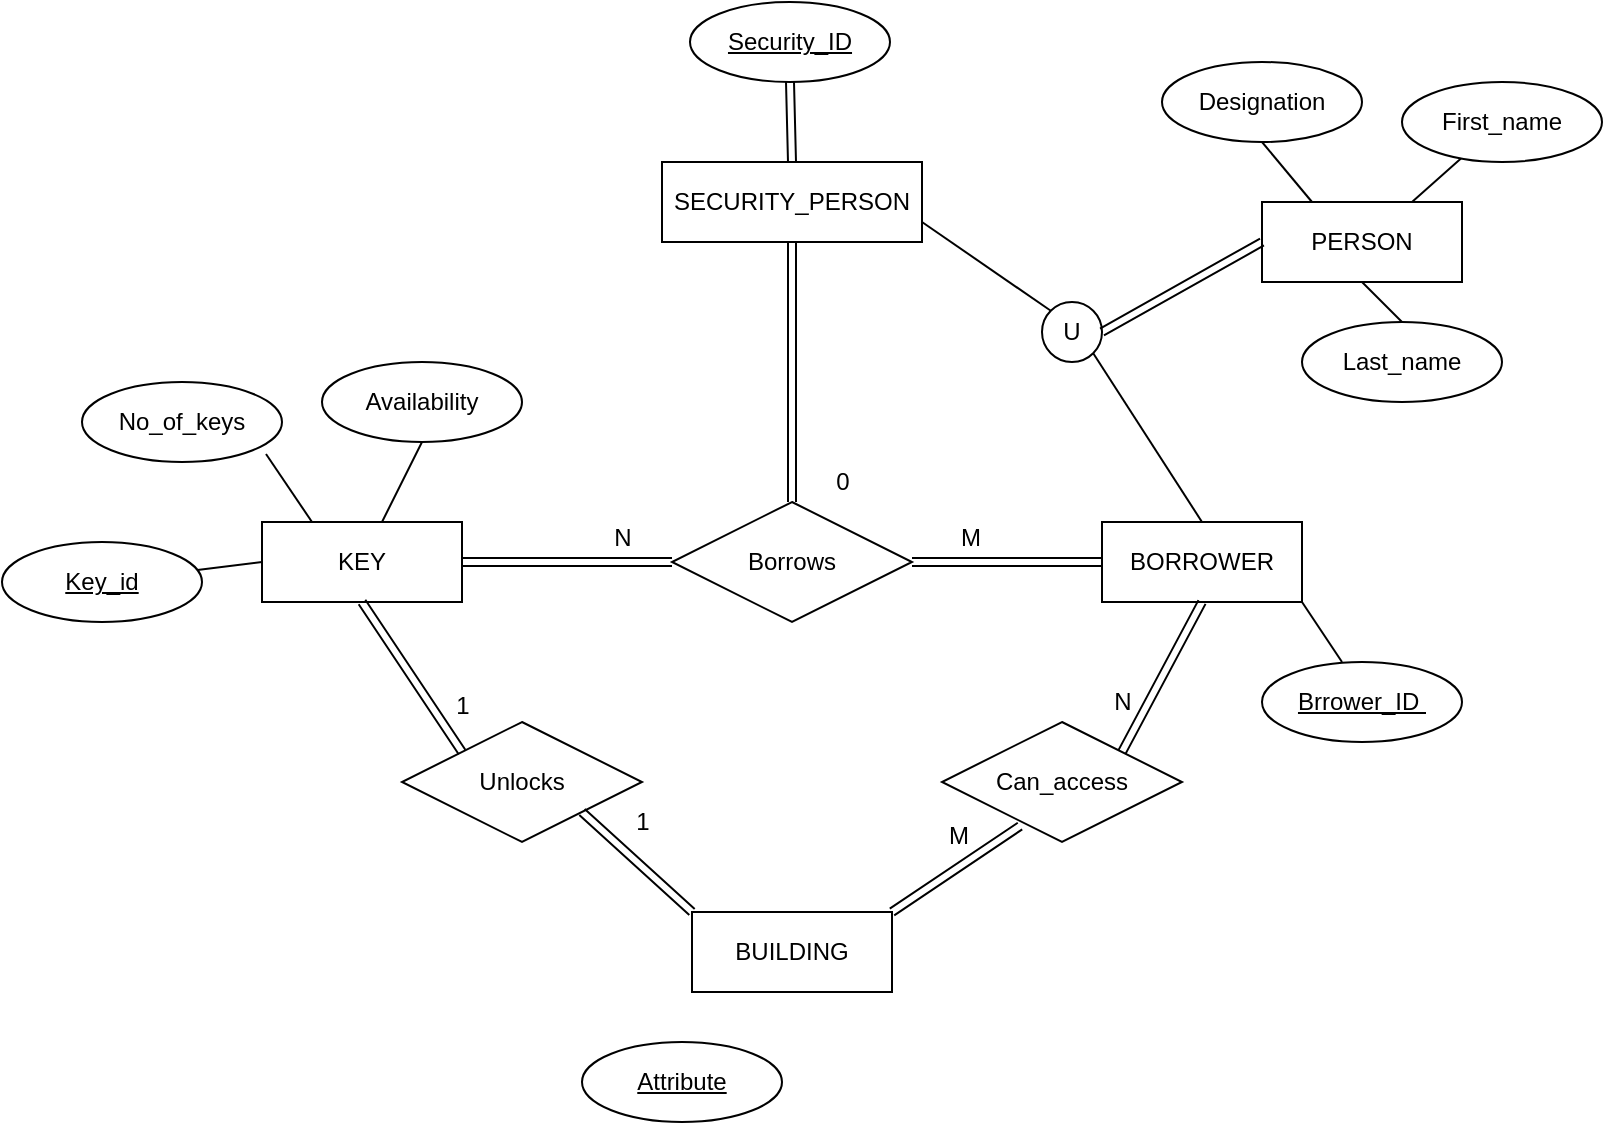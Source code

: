<mxfile version="13.3.0" type="device"><diagram id="C5RBs43oDa-KdzZeNtuy" name="Page-1"><mxGraphModel dx="1422" dy="794" grid="1" gridSize="10" guides="1" tooltips="1" connect="1" arrows="1" fold="1" page="1" pageScale="1" pageWidth="827" pageHeight="1169" math="0" shadow="0"><root><mxCell id="WIyWlLk6GJQsqaUBKTNV-0"/><mxCell id="WIyWlLk6GJQsqaUBKTNV-1" parent="WIyWlLk6GJQsqaUBKTNV-0"/><mxCell id="yvYBeR_dejq_XrhqxJQM-0" value="Borrows" style="shape=rhombus;perimeter=rhombusPerimeter;whiteSpace=wrap;html=1;align=center;" vertex="1" parent="WIyWlLk6GJQsqaUBKTNV-1"><mxGeometry x="355" y="380" width="120" height="60" as="geometry"/></mxCell><mxCell id="yvYBeR_dejq_XrhqxJQM-1" value="BORROWER" style="whiteSpace=wrap;html=1;align=center;" vertex="1" parent="WIyWlLk6GJQsqaUBKTNV-1"><mxGeometry x="570" y="390" width="100" height="40" as="geometry"/></mxCell><mxCell id="yvYBeR_dejq_XrhqxJQM-2" value="KEY" style="whiteSpace=wrap;html=1;align=center;" vertex="1" parent="WIyWlLk6GJQsqaUBKTNV-1"><mxGeometry x="150" y="390" width="100" height="40" as="geometry"/></mxCell><mxCell id="yvYBeR_dejq_XrhqxJQM-61" style="shape=link;rounded=0;orthogonalLoop=1;jettySize=auto;html=1;exitX=0.5;exitY=0;exitDx=0;exitDy=0;entryX=0.5;entryY=1;entryDx=0;entryDy=0;" edge="1" parent="WIyWlLk6GJQsqaUBKTNV-1" source="yvYBeR_dejq_XrhqxJQM-3" target="yvYBeR_dejq_XrhqxJQM-49"><mxGeometry relative="1" as="geometry"/></mxCell><mxCell id="yvYBeR_dejq_XrhqxJQM-3" value="SECURITY_PERSON" style="whiteSpace=wrap;html=1;align=center;" vertex="1" parent="WIyWlLk6GJQsqaUBKTNV-1"><mxGeometry x="350" y="210" width="130" height="40" as="geometry"/></mxCell><mxCell id="yvYBeR_dejq_XrhqxJQM-4" value="BUILDING" style="whiteSpace=wrap;html=1;align=center;" vertex="1" parent="WIyWlLk6GJQsqaUBKTNV-1"><mxGeometry x="365" y="585" width="100" height="40" as="geometry"/></mxCell><mxCell id="yvYBeR_dejq_XrhqxJQM-5" value="PERSON" style="whiteSpace=wrap;html=1;align=center;" vertex="1" parent="WIyWlLk6GJQsqaUBKTNV-1"><mxGeometry x="650" y="230" width="100" height="40" as="geometry"/></mxCell><mxCell id="yvYBeR_dejq_XrhqxJQM-6" value="U" style="ellipse;whiteSpace=wrap;html=1;aspect=fixed;" vertex="1" parent="WIyWlLk6GJQsqaUBKTNV-1"><mxGeometry x="540" y="280" width="30" height="30" as="geometry"/></mxCell><mxCell id="yvYBeR_dejq_XrhqxJQM-7" value="" style="shape=link;html=1;entryX=0;entryY=0.5;entryDx=0;entryDy=0;exitX=1;exitY=0.5;exitDx=0;exitDy=0;" edge="1" parent="WIyWlLk6GJQsqaUBKTNV-1" source="yvYBeR_dejq_XrhqxJQM-6" target="yvYBeR_dejq_XrhqxJQM-5"><mxGeometry width="50" height="50" relative="1" as="geometry"><mxPoint x="390" y="430" as="sourcePoint"/><mxPoint x="440" y="380" as="targetPoint"/></mxGeometry></mxCell><mxCell id="yvYBeR_dejq_XrhqxJQM-15" value="" style="shape=link;html=1;entryX=0.5;entryY=1;entryDx=0;entryDy=0;" edge="1" parent="WIyWlLk6GJQsqaUBKTNV-1" source="yvYBeR_dejq_XrhqxJQM-0" target="yvYBeR_dejq_XrhqxJQM-3"><mxGeometry width="50" height="50" relative="1" as="geometry"><mxPoint x="390" y="430" as="sourcePoint"/><mxPoint x="440" y="380" as="targetPoint"/></mxGeometry></mxCell><mxCell id="yvYBeR_dejq_XrhqxJQM-18" value="" style="shape=link;html=1;exitX=1;exitY=0.5;exitDx=0;exitDy=0;" edge="1" parent="WIyWlLk6GJQsqaUBKTNV-1" source="yvYBeR_dejq_XrhqxJQM-2" target="yvYBeR_dejq_XrhqxJQM-0"><mxGeometry width="50" height="50" relative="1" as="geometry"><mxPoint x="390" y="430" as="sourcePoint"/><mxPoint x="440" y="380" as="targetPoint"/></mxGeometry></mxCell><mxCell id="yvYBeR_dejq_XrhqxJQM-19" value="" style="shape=link;html=1;entryX=0;entryY=0.5;entryDx=0;entryDy=0;exitX=1;exitY=0.5;exitDx=0;exitDy=0;" edge="1" parent="WIyWlLk6GJQsqaUBKTNV-1" source="yvYBeR_dejq_XrhqxJQM-0" target="yvYBeR_dejq_XrhqxJQM-1"><mxGeometry width="50" height="50" relative="1" as="geometry"><mxPoint x="490" y="450" as="sourcePoint"/><mxPoint x="440" y="380" as="targetPoint"/></mxGeometry></mxCell><mxCell id="yvYBeR_dejq_XrhqxJQM-20" value="Unlocks" style="shape=rhombus;perimeter=rhombusPerimeter;whiteSpace=wrap;html=1;align=center;" vertex="1" parent="WIyWlLk6GJQsqaUBKTNV-1"><mxGeometry x="220" y="490" width="120" height="60" as="geometry"/></mxCell><mxCell id="yvYBeR_dejq_XrhqxJQM-21" value="Can_access" style="shape=rhombus;perimeter=rhombusPerimeter;whiteSpace=wrap;html=1;align=center;" vertex="1" parent="WIyWlLk6GJQsqaUBKTNV-1"><mxGeometry x="490" y="490" width="120" height="60" as="geometry"/></mxCell><mxCell id="yvYBeR_dejq_XrhqxJQM-22" value="" style="shape=link;html=1;exitX=1;exitY=0;exitDx=0;exitDy=0;entryX=0.5;entryY=1;entryDx=0;entryDy=0;" edge="1" parent="WIyWlLk6GJQsqaUBKTNV-1" source="yvYBeR_dejq_XrhqxJQM-21" target="yvYBeR_dejq_XrhqxJQM-1"><mxGeometry width="50" height="50" relative="1" as="geometry"><mxPoint x="390" y="430" as="sourcePoint"/><mxPoint x="440" y="380" as="targetPoint"/></mxGeometry></mxCell><mxCell id="yvYBeR_dejq_XrhqxJQM-23" value="" style="shape=link;html=1;exitX=1;exitY=0;exitDx=0;exitDy=0;entryX=0.325;entryY=0.867;entryDx=0;entryDy=0;entryPerimeter=0;" edge="1" parent="WIyWlLk6GJQsqaUBKTNV-1" source="yvYBeR_dejq_XrhqxJQM-4" target="yvYBeR_dejq_XrhqxJQM-21"><mxGeometry width="50" height="50" relative="1" as="geometry"><mxPoint x="390" y="430" as="sourcePoint"/><mxPoint x="440" y="380" as="targetPoint"/></mxGeometry></mxCell><mxCell id="yvYBeR_dejq_XrhqxJQM-24" value="" style="shape=link;html=1;exitX=1;exitY=1;exitDx=0;exitDy=0;entryX=0;entryY=0;entryDx=0;entryDy=0;" edge="1" parent="WIyWlLk6GJQsqaUBKTNV-1" source="yvYBeR_dejq_XrhqxJQM-20" target="yvYBeR_dejq_XrhqxJQM-4"><mxGeometry width="50" height="50" relative="1" as="geometry"><mxPoint x="390" y="430" as="sourcePoint"/><mxPoint x="440" y="380" as="targetPoint"/></mxGeometry></mxCell><mxCell id="yvYBeR_dejq_XrhqxJQM-25" value="" style="shape=link;html=1;exitX=0.5;exitY=1;exitDx=0;exitDy=0;entryX=0;entryY=0;entryDx=0;entryDy=0;" edge="1" parent="WIyWlLk6GJQsqaUBKTNV-1" source="yvYBeR_dejq_XrhqxJQM-2" target="yvYBeR_dejq_XrhqxJQM-20"><mxGeometry width="50" height="50" relative="1" as="geometry"><mxPoint x="390" y="430" as="sourcePoint"/><mxPoint x="440" y="380" as="targetPoint"/></mxGeometry></mxCell><mxCell id="yvYBeR_dejq_XrhqxJQM-26" value="1" style="text;html=1;align=center;verticalAlign=middle;resizable=0;points=[];autosize=1;" vertex="1" parent="WIyWlLk6GJQsqaUBKTNV-1"><mxGeometry x="240" y="472" width="20" height="20" as="geometry"/></mxCell><mxCell id="yvYBeR_dejq_XrhqxJQM-28" value="1" style="text;html=1;align=center;verticalAlign=middle;resizable=0;points=[];autosize=1;" vertex="1" parent="WIyWlLk6GJQsqaUBKTNV-1"><mxGeometry x="330" y="530" width="20" height="20" as="geometry"/></mxCell><mxCell id="yvYBeR_dejq_XrhqxJQM-32" value="M" style="text;html=1;align=center;verticalAlign=middle;resizable=0;points=[];autosize=1;" vertex="1" parent="WIyWlLk6GJQsqaUBKTNV-1"><mxGeometry x="483" y="537" width="30" height="20" as="geometry"/></mxCell><mxCell id="yvYBeR_dejq_XrhqxJQM-33" value="N" style="text;html=1;align=center;verticalAlign=middle;resizable=0;points=[];autosize=1;" vertex="1" parent="WIyWlLk6GJQsqaUBKTNV-1"><mxGeometry x="570" y="470" width="20" height="20" as="geometry"/></mxCell><mxCell id="yvYBeR_dejq_XrhqxJQM-34" value="M" style="text;html=1;align=center;verticalAlign=middle;resizable=0;points=[];autosize=1;" vertex="1" parent="WIyWlLk6GJQsqaUBKTNV-1"><mxGeometry x="489" y="388" width="30" height="20" as="geometry"/></mxCell><mxCell id="yvYBeR_dejq_XrhqxJQM-36" value="N" style="text;html=1;align=center;verticalAlign=middle;resizable=0;points=[];autosize=1;" vertex="1" parent="WIyWlLk6GJQsqaUBKTNV-1"><mxGeometry x="320" y="388" width="20" height="20" as="geometry"/></mxCell><mxCell id="yvYBeR_dejq_XrhqxJQM-37" value="0" style="text;html=1;align=center;verticalAlign=middle;resizable=0;points=[];autosize=1;" vertex="1" parent="WIyWlLk6GJQsqaUBKTNV-1"><mxGeometry x="430" y="360" width="20" height="20" as="geometry"/></mxCell><mxCell id="yvYBeR_dejq_XrhqxJQM-38" value="" style="endArrow=none;html=1;entryX=1;entryY=1;entryDx=0;entryDy=0;exitX=0.5;exitY=0;exitDx=0;exitDy=0;" edge="1" parent="WIyWlLk6GJQsqaUBKTNV-1" source="yvYBeR_dejq_XrhqxJQM-1" target="yvYBeR_dejq_XrhqxJQM-6"><mxGeometry width="50" height="50" relative="1" as="geometry"><mxPoint x="390" y="430" as="sourcePoint"/><mxPoint x="440" y="380" as="targetPoint"/></mxGeometry></mxCell><mxCell id="yvYBeR_dejq_XrhqxJQM-39" value="" style="endArrow=none;html=1;entryX=1;entryY=0.75;entryDx=0;entryDy=0;exitX=0;exitY=0;exitDx=0;exitDy=0;" edge="1" parent="WIyWlLk6GJQsqaUBKTNV-1" source="yvYBeR_dejq_XrhqxJQM-6" target="yvYBeR_dejq_XrhqxJQM-3"><mxGeometry width="50" height="50" relative="1" as="geometry"><mxPoint x="390" y="430" as="sourcePoint"/><mxPoint x="440" y="380" as="targetPoint"/></mxGeometry></mxCell><mxCell id="yvYBeR_dejq_XrhqxJQM-43" value="Key_id" style="ellipse;whiteSpace=wrap;html=1;align=center;fontStyle=4;" vertex="1" parent="WIyWlLk6GJQsqaUBKTNV-1"><mxGeometry x="20" y="400" width="100" height="40" as="geometry"/></mxCell><mxCell id="yvYBeR_dejq_XrhqxJQM-44" value="No_of_keys" style="ellipse;whiteSpace=wrap;html=1;align=center;" vertex="1" parent="WIyWlLk6GJQsqaUBKTNV-1"><mxGeometry x="60" y="320" width="100" height="40" as="geometry"/></mxCell><mxCell id="yvYBeR_dejq_XrhqxJQM-45" value="Availability" style="ellipse;whiteSpace=wrap;html=1;align=center;" vertex="1" parent="WIyWlLk6GJQsqaUBKTNV-1"><mxGeometry x="180" y="310" width="100" height="40" as="geometry"/></mxCell><mxCell id="yvYBeR_dejq_XrhqxJQM-46" value="" style="endArrow=none;html=1;exitX=0.5;exitY=1;exitDx=0;exitDy=0;" edge="1" parent="WIyWlLk6GJQsqaUBKTNV-1" source="yvYBeR_dejq_XrhqxJQM-45" target="yvYBeR_dejq_XrhqxJQM-2"><mxGeometry width="50" height="50" relative="1" as="geometry"><mxPoint x="390" y="560" as="sourcePoint"/><mxPoint x="440" y="510" as="targetPoint"/></mxGeometry></mxCell><mxCell id="yvYBeR_dejq_XrhqxJQM-47" value="" style="endArrow=none;html=1;exitX=0.92;exitY=0.9;exitDx=0;exitDy=0;exitPerimeter=0;entryX=0.25;entryY=0;entryDx=0;entryDy=0;" edge="1" parent="WIyWlLk6GJQsqaUBKTNV-1" source="yvYBeR_dejq_XrhqxJQM-44" target="yvYBeR_dejq_XrhqxJQM-2"><mxGeometry width="50" height="50" relative="1" as="geometry"><mxPoint x="390" y="560" as="sourcePoint"/><mxPoint x="440" y="510" as="targetPoint"/></mxGeometry></mxCell><mxCell id="yvYBeR_dejq_XrhqxJQM-48" value="" style="endArrow=none;html=1;entryX=0;entryY=0.5;entryDx=0;entryDy=0;" edge="1" parent="WIyWlLk6GJQsqaUBKTNV-1" source="yvYBeR_dejq_XrhqxJQM-43" target="yvYBeR_dejq_XrhqxJQM-2"><mxGeometry width="50" height="50" relative="1" as="geometry"><mxPoint x="390" y="560" as="sourcePoint"/><mxPoint x="440" y="510" as="targetPoint"/></mxGeometry></mxCell><mxCell id="yvYBeR_dejq_XrhqxJQM-49" value="Security_ID" style="ellipse;whiteSpace=wrap;html=1;align=center;fontStyle=4;" vertex="1" parent="WIyWlLk6GJQsqaUBKTNV-1"><mxGeometry x="364" y="130" width="100" height="40" as="geometry"/></mxCell><mxCell id="yvYBeR_dejq_XrhqxJQM-50" value="Brrower_ID&amp;nbsp;" style="ellipse;whiteSpace=wrap;html=1;align=center;fontStyle=4;" vertex="1" parent="WIyWlLk6GJQsqaUBKTNV-1"><mxGeometry x="650" y="460" width="100" height="40" as="geometry"/></mxCell><mxCell id="yvYBeR_dejq_XrhqxJQM-51" value="Attribute" style="ellipse;whiteSpace=wrap;html=1;align=center;fontStyle=4;" vertex="1" parent="WIyWlLk6GJQsqaUBKTNV-1"><mxGeometry x="310" y="650" width="100" height="40" as="geometry"/></mxCell><mxCell id="yvYBeR_dejq_XrhqxJQM-52" value="Last_name" style="ellipse;whiteSpace=wrap;html=1;align=center;" vertex="1" parent="WIyWlLk6GJQsqaUBKTNV-1"><mxGeometry x="670" y="290" width="100" height="40" as="geometry"/></mxCell><mxCell id="yvYBeR_dejq_XrhqxJQM-53" value="First_name" style="ellipse;whiteSpace=wrap;html=1;align=center;" vertex="1" parent="WIyWlLk6GJQsqaUBKTNV-1"><mxGeometry x="720" y="170" width="100" height="40" as="geometry"/></mxCell><mxCell id="yvYBeR_dejq_XrhqxJQM-54" value="Designation" style="ellipse;whiteSpace=wrap;html=1;align=center;" vertex="1" parent="WIyWlLk6GJQsqaUBKTNV-1"><mxGeometry x="600" y="160" width="100" height="40" as="geometry"/></mxCell><mxCell id="yvYBeR_dejq_XrhqxJQM-55" value="" style="endArrow=none;html=1;exitX=0.25;exitY=0;exitDx=0;exitDy=0;entryX=0.5;entryY=1;entryDx=0;entryDy=0;" edge="1" parent="WIyWlLk6GJQsqaUBKTNV-1" source="yvYBeR_dejq_XrhqxJQM-5" target="yvYBeR_dejq_XrhqxJQM-54"><mxGeometry width="50" height="50" relative="1" as="geometry"><mxPoint x="650" y="240" as="sourcePoint"/><mxPoint x="700" y="190" as="targetPoint"/></mxGeometry></mxCell><mxCell id="yvYBeR_dejq_XrhqxJQM-56" value="" style="endArrow=none;html=1;entryX=0.5;entryY=1;entryDx=0;entryDy=0;exitX=0.5;exitY=0;exitDx=0;exitDy=0;" edge="1" parent="WIyWlLk6GJQsqaUBKTNV-1" source="yvYBeR_dejq_XrhqxJQM-52" target="yvYBeR_dejq_XrhqxJQM-5"><mxGeometry width="50" height="50" relative="1" as="geometry"><mxPoint x="690" y="310" as="sourcePoint"/><mxPoint x="740" y="260" as="targetPoint"/></mxGeometry></mxCell><mxCell id="yvYBeR_dejq_XrhqxJQM-57" value="" style="endArrow=none;html=1;exitX=0.75;exitY=0;exitDx=0;exitDy=0;" edge="1" parent="WIyWlLk6GJQsqaUBKTNV-1" source="yvYBeR_dejq_XrhqxJQM-5" target="yvYBeR_dejq_XrhqxJQM-53"><mxGeometry width="50" height="50" relative="1" as="geometry"><mxPoint x="720" y="255" as="sourcePoint"/><mxPoint x="770" y="205" as="targetPoint"/></mxGeometry></mxCell><mxCell id="yvYBeR_dejq_XrhqxJQM-59" value="" style="endArrow=none;html=1;entryX=1;entryY=1;entryDx=0;entryDy=0;exitX=0.4;exitY=0;exitDx=0;exitDy=0;exitPerimeter=0;" edge="1" parent="WIyWlLk6GJQsqaUBKTNV-1" source="yvYBeR_dejq_XrhqxJQM-50" target="yvYBeR_dejq_XrhqxJQM-1"><mxGeometry width="50" height="50" relative="1" as="geometry"><mxPoint x="390" y="480" as="sourcePoint"/><mxPoint x="440" y="430" as="targetPoint"/></mxGeometry></mxCell></root></mxGraphModel></diagram></mxfile>